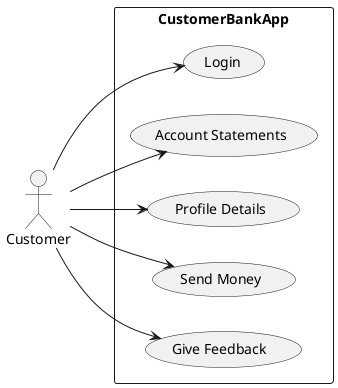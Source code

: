 @startuml
left to right direction
actor "Customer" as c
rectangle CustomerBankApp {
usecase " Login" as uc1
usecase " Account Statements " as uc3
usecase "Profile Details" as uc4
usecase "Send Money" as uc5
usecase "Give Feedback " as uc6
}
c--> uc1
c--> uc3
c--> uc4
c--> uc5
c--> uc6
@enduml